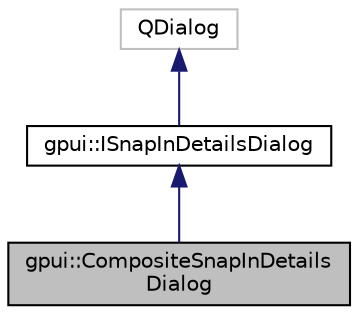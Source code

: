 digraph "gpui::CompositeSnapInDetailsDialog"
{
 // LATEX_PDF_SIZE
  edge [fontname="Helvetica",fontsize="10",labelfontname="Helvetica",labelfontsize="10"];
  node [fontname="Helvetica",fontsize="10",shape=record];
  Node1 [label="gpui::CompositeSnapInDetails\lDialog",height=0.2,width=0.4,color="black", fillcolor="grey75", style="filled", fontcolor="black",tooltip="Shows properties and dependencies of composite snap-in."];
  Node2 -> Node1 [dir="back",color="midnightblue",fontsize="10",style="solid",fontname="Helvetica"];
  Node2 [label="gpui::ISnapInDetailsDialog",height=0.2,width=0.4,color="black", fillcolor="white", style="filled",URL="$classgpui_1_1_i_snap_in_details_dialog.html",tooltip="Common interface for a details dialog."];
  Node3 -> Node2 [dir="back",color="midnightblue",fontsize="10",style="solid",fontname="Helvetica"];
  Node3 [label="QDialog",height=0.2,width=0.4,color="grey75", fillcolor="white", style="filled",tooltip=" "];
}
